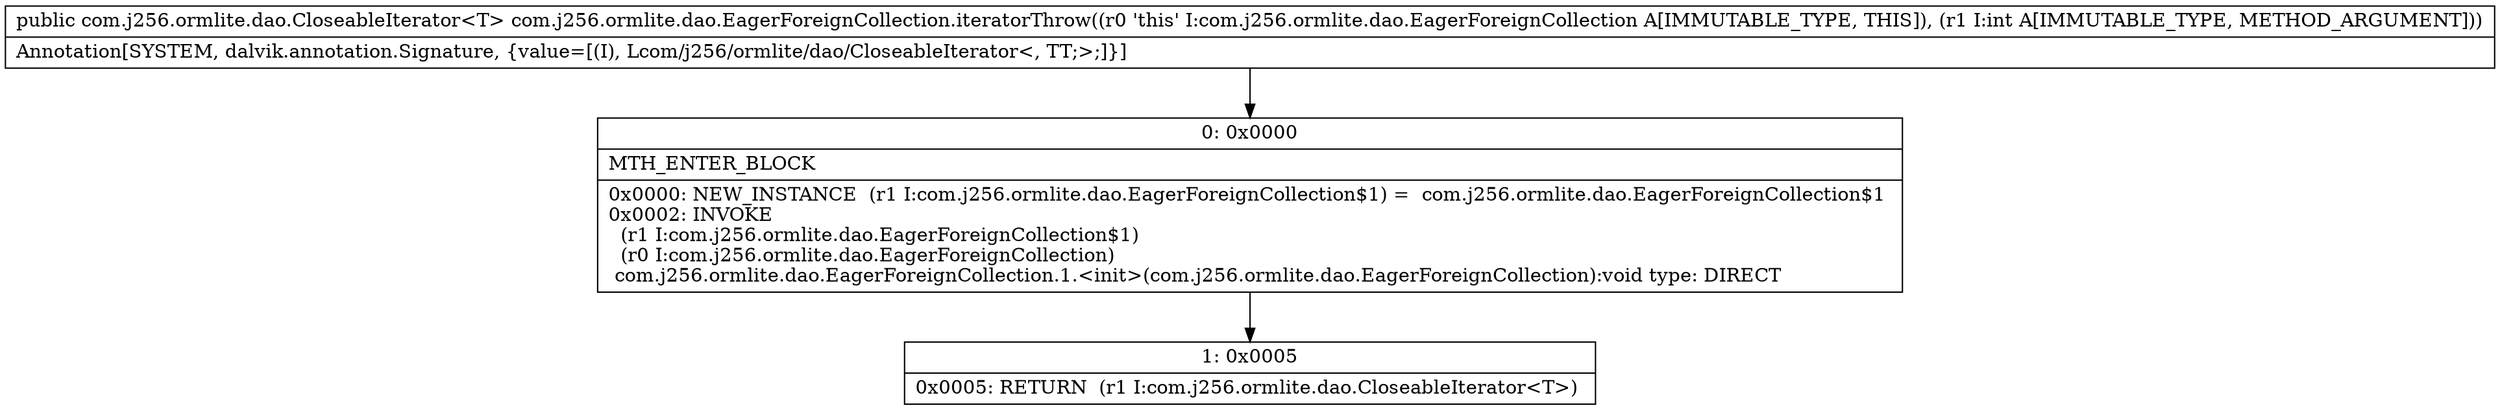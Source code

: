 digraph "CFG forcom.j256.ormlite.dao.EagerForeignCollection.iteratorThrow(I)Lcom\/j256\/ormlite\/dao\/CloseableIterator;" {
Node_0 [shape=record,label="{0\:\ 0x0000|MTH_ENTER_BLOCK\l|0x0000: NEW_INSTANCE  (r1 I:com.j256.ormlite.dao.EagerForeignCollection$1) =  com.j256.ormlite.dao.EagerForeignCollection$1 \l0x0002: INVOKE  \l  (r1 I:com.j256.ormlite.dao.EagerForeignCollection$1)\l  (r0 I:com.j256.ormlite.dao.EagerForeignCollection)\l com.j256.ormlite.dao.EagerForeignCollection.1.\<init\>(com.j256.ormlite.dao.EagerForeignCollection):void type: DIRECT \l}"];
Node_1 [shape=record,label="{1\:\ 0x0005|0x0005: RETURN  (r1 I:com.j256.ormlite.dao.CloseableIterator\<T\>) \l}"];
MethodNode[shape=record,label="{public com.j256.ormlite.dao.CloseableIterator\<T\> com.j256.ormlite.dao.EagerForeignCollection.iteratorThrow((r0 'this' I:com.j256.ormlite.dao.EagerForeignCollection A[IMMUTABLE_TYPE, THIS]), (r1 I:int A[IMMUTABLE_TYPE, METHOD_ARGUMENT]))  | Annotation[SYSTEM, dalvik.annotation.Signature, \{value=[(I), Lcom\/j256\/ormlite\/dao\/CloseableIterator\<, TT;\>;]\}]\l}"];
MethodNode -> Node_0;
Node_0 -> Node_1;
}

